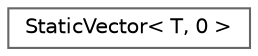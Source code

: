 digraph "Graphical Class Hierarchy"
{
 // LATEX_PDF_SIZE
  bgcolor="transparent";
  edge [fontname=Helvetica,fontsize=10,labelfontname=Helvetica,labelfontsize=10];
  node [fontname=Helvetica,fontsize=10,shape=box,height=0.2,width=0.4];
  rankdir="LR";
  Node0 [id="Node000000",label="StaticVector\< T, 0 \>",height=0.2,width=0.4,color="grey40", fillcolor="white", style="filled",URL="$class_static_vector.html",tooltip=" "];
}
